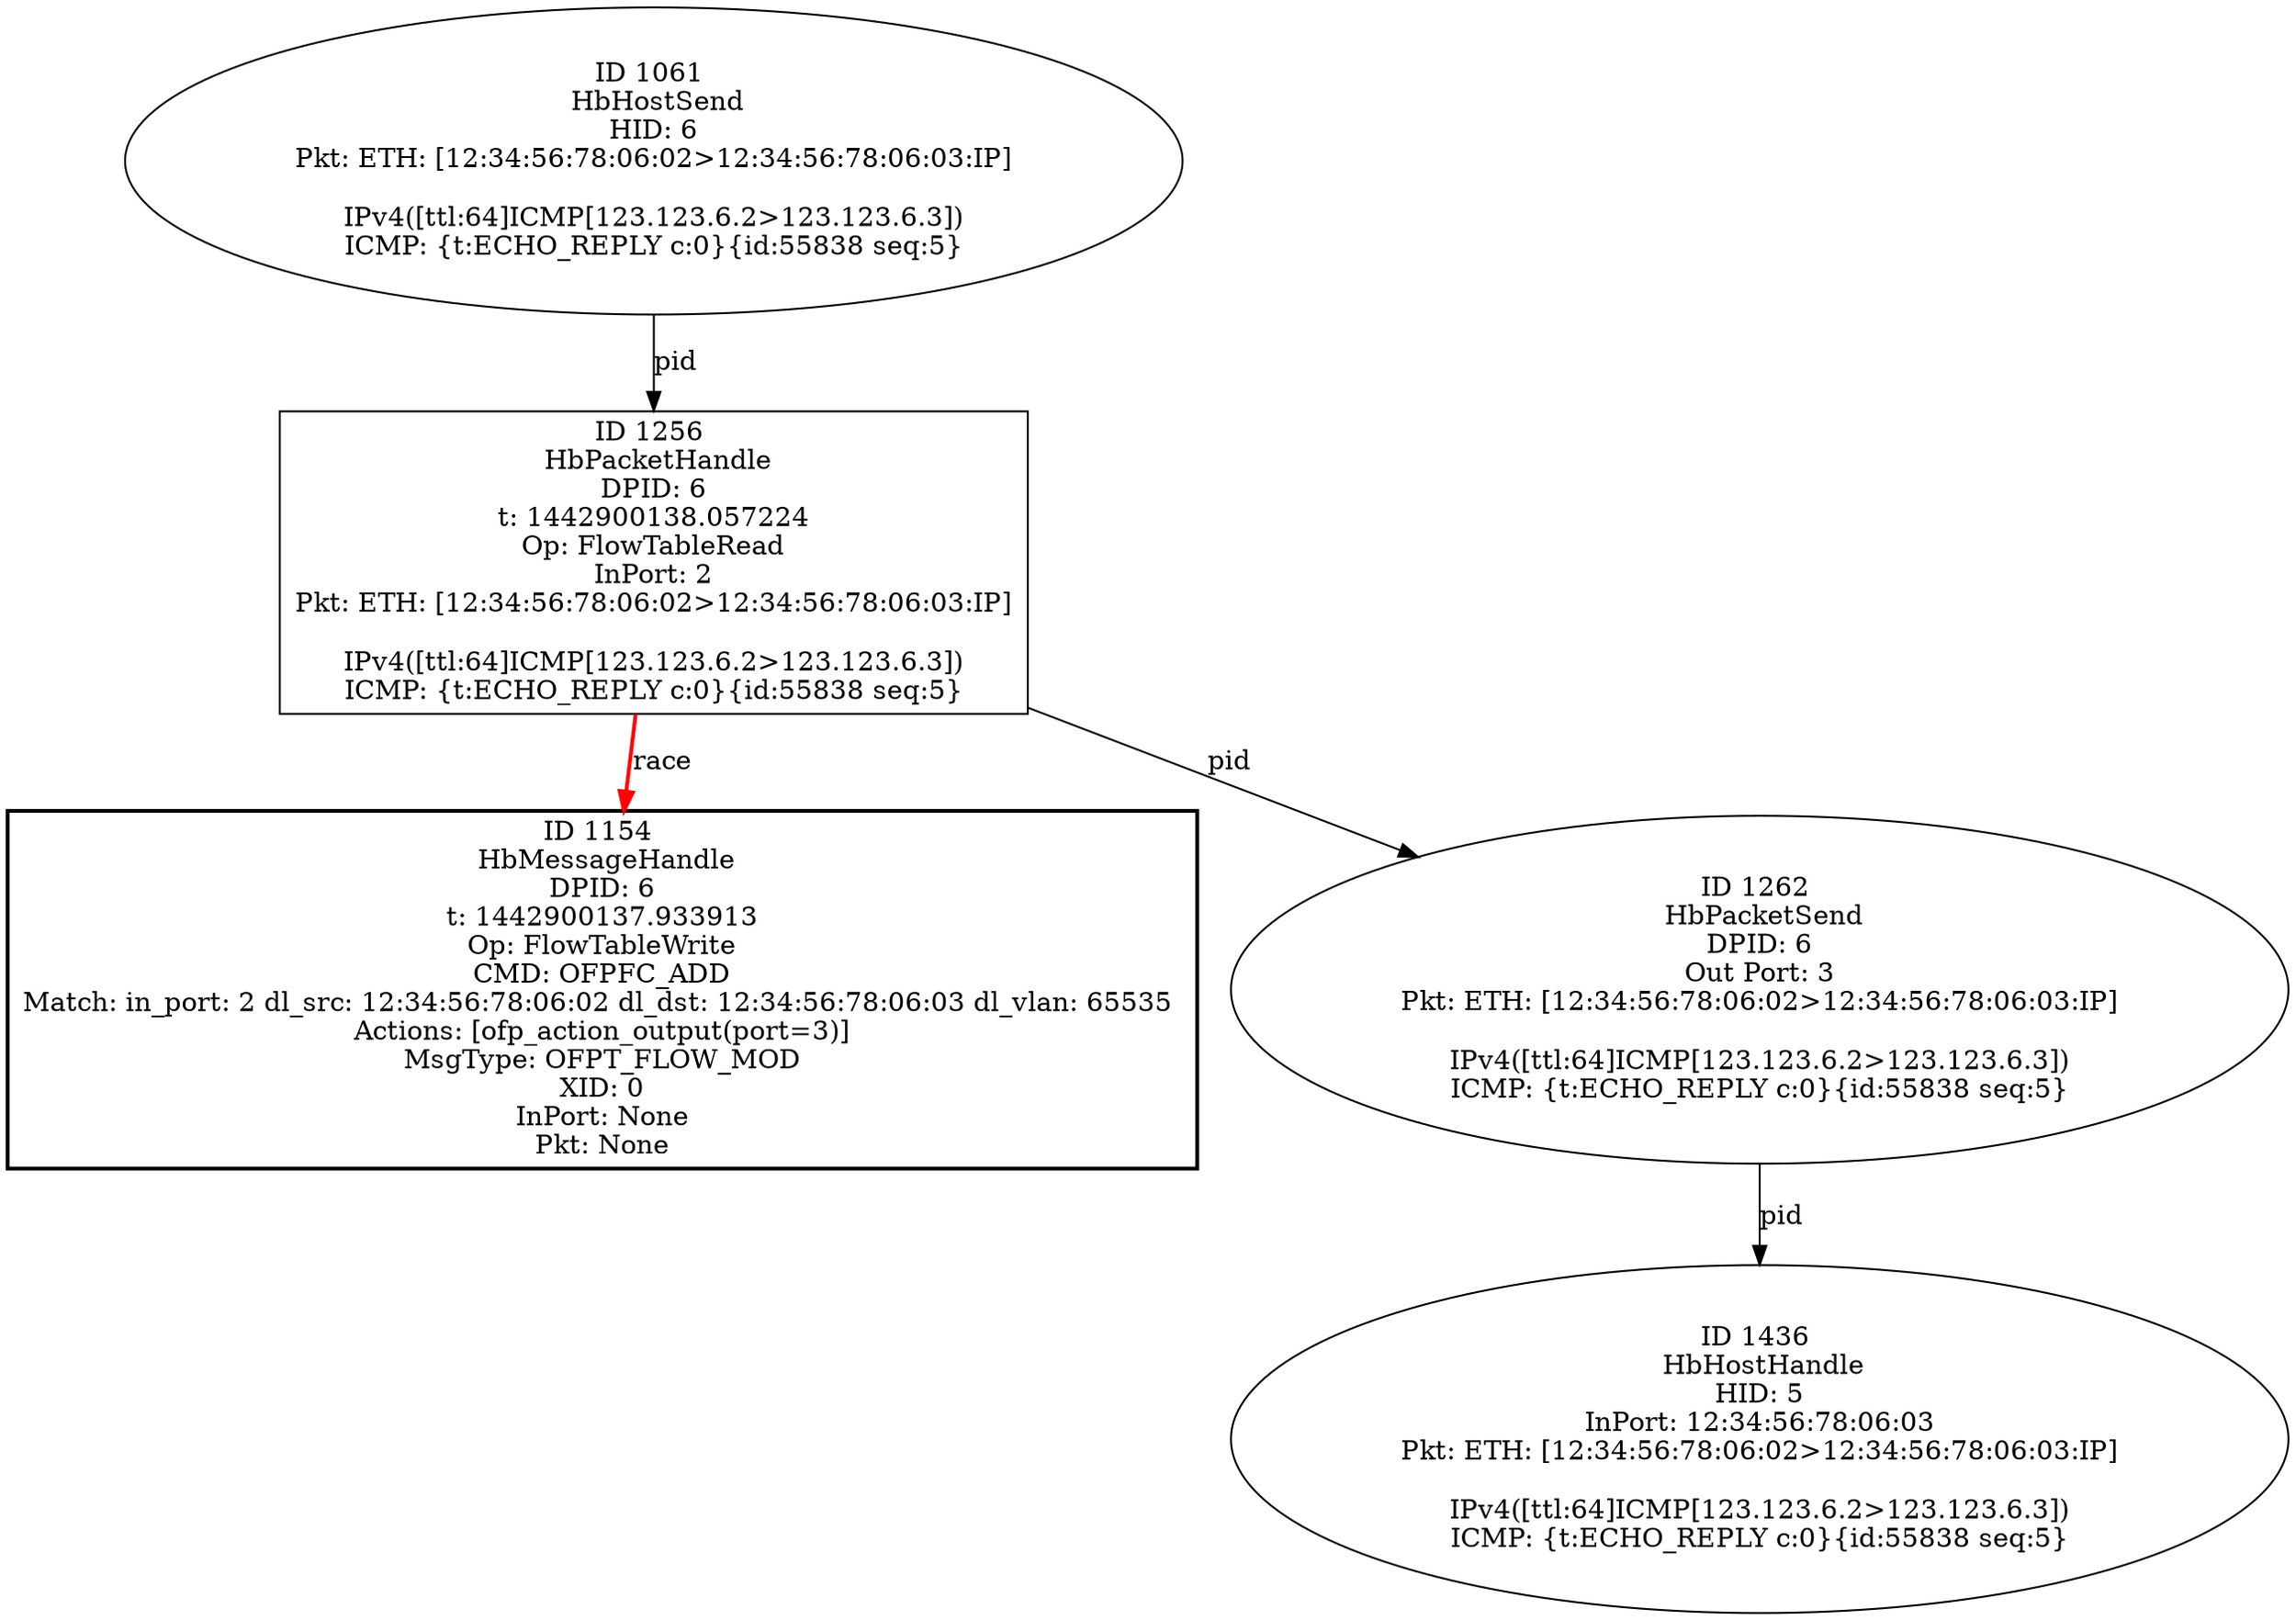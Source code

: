 strict digraph G {
1256 [shape=box, event=<hb_events.HbPacketHandle object at 0x1079c8c10>, label="ID 1256 
 HbPacketHandle
DPID: 6
t: 1442900138.057224
Op: FlowTableRead
InPort: 2
Pkt: ETH: [12:34:56:78:06:02>12:34:56:78:06:03:IP]

IPv4([ttl:64]ICMP[123.123.6.2>123.123.6.3])
ICMP: {t:ECHO_REPLY c:0}{id:55838 seq:5}"];
1154 [shape=box, style=bold, event=<hb_events.HbMessageHandle object at 0x1079ad290>, label="ID 1154 
 HbMessageHandle
DPID: 6
t: 1442900137.933913
Op: FlowTableWrite
CMD: OFPFC_ADD
Match: in_port: 2 dl_src: 12:34:56:78:06:02 dl_dst: 12:34:56:78:06:03 dl_vlan: 65535 
Actions: [ofp_action_output(port=3)]
MsgType: OFPT_FLOW_MOD
XID: 0
InPort: None
Pkt: None"];
1436 [shape=oval, event=<hb_events.HbHostHandle object at 0x107a5c910>, label="ID 1436 
 HbHostHandle
HID: 5
InPort: 12:34:56:78:06:03
Pkt: ETH: [12:34:56:78:06:02>12:34:56:78:06:03:IP]

IPv4([ttl:64]ICMP[123.123.6.2>123.123.6.3])
ICMP: {t:ECHO_REPLY c:0}{id:55838 seq:5}"];
1061 [shape=oval, event=<hb_events.HbHostSend object at 0x107951390>, label="ID 1061 
 HbHostSend
HID: 6
Pkt: ETH: [12:34:56:78:06:02>12:34:56:78:06:03:IP]

IPv4([ttl:64]ICMP[123.123.6.2>123.123.6.3])
ICMP: {t:ECHO_REPLY c:0}{id:55838 seq:5}"];
1262 [shape=oval, event=<hb_events.HbPacketSend object at 0x1079ce2d0>, label="ID 1262 
 HbPacketSend
DPID: 6
Out Port: 3
Pkt: ETH: [12:34:56:78:06:02>12:34:56:78:06:03:IP]

IPv4([ttl:64]ICMP[123.123.6.2>123.123.6.3])
ICMP: {t:ECHO_REPLY c:0}{id:55838 seq:5}"];
1256 -> 1154  [harmful=True, color=red, style=bold, rel=race, label=race];
1256 -> 1262  [rel=pid, label=pid];
1061 -> 1256  [rel=pid, label=pid];
1262 -> 1436  [rel=pid, label=pid];
}
